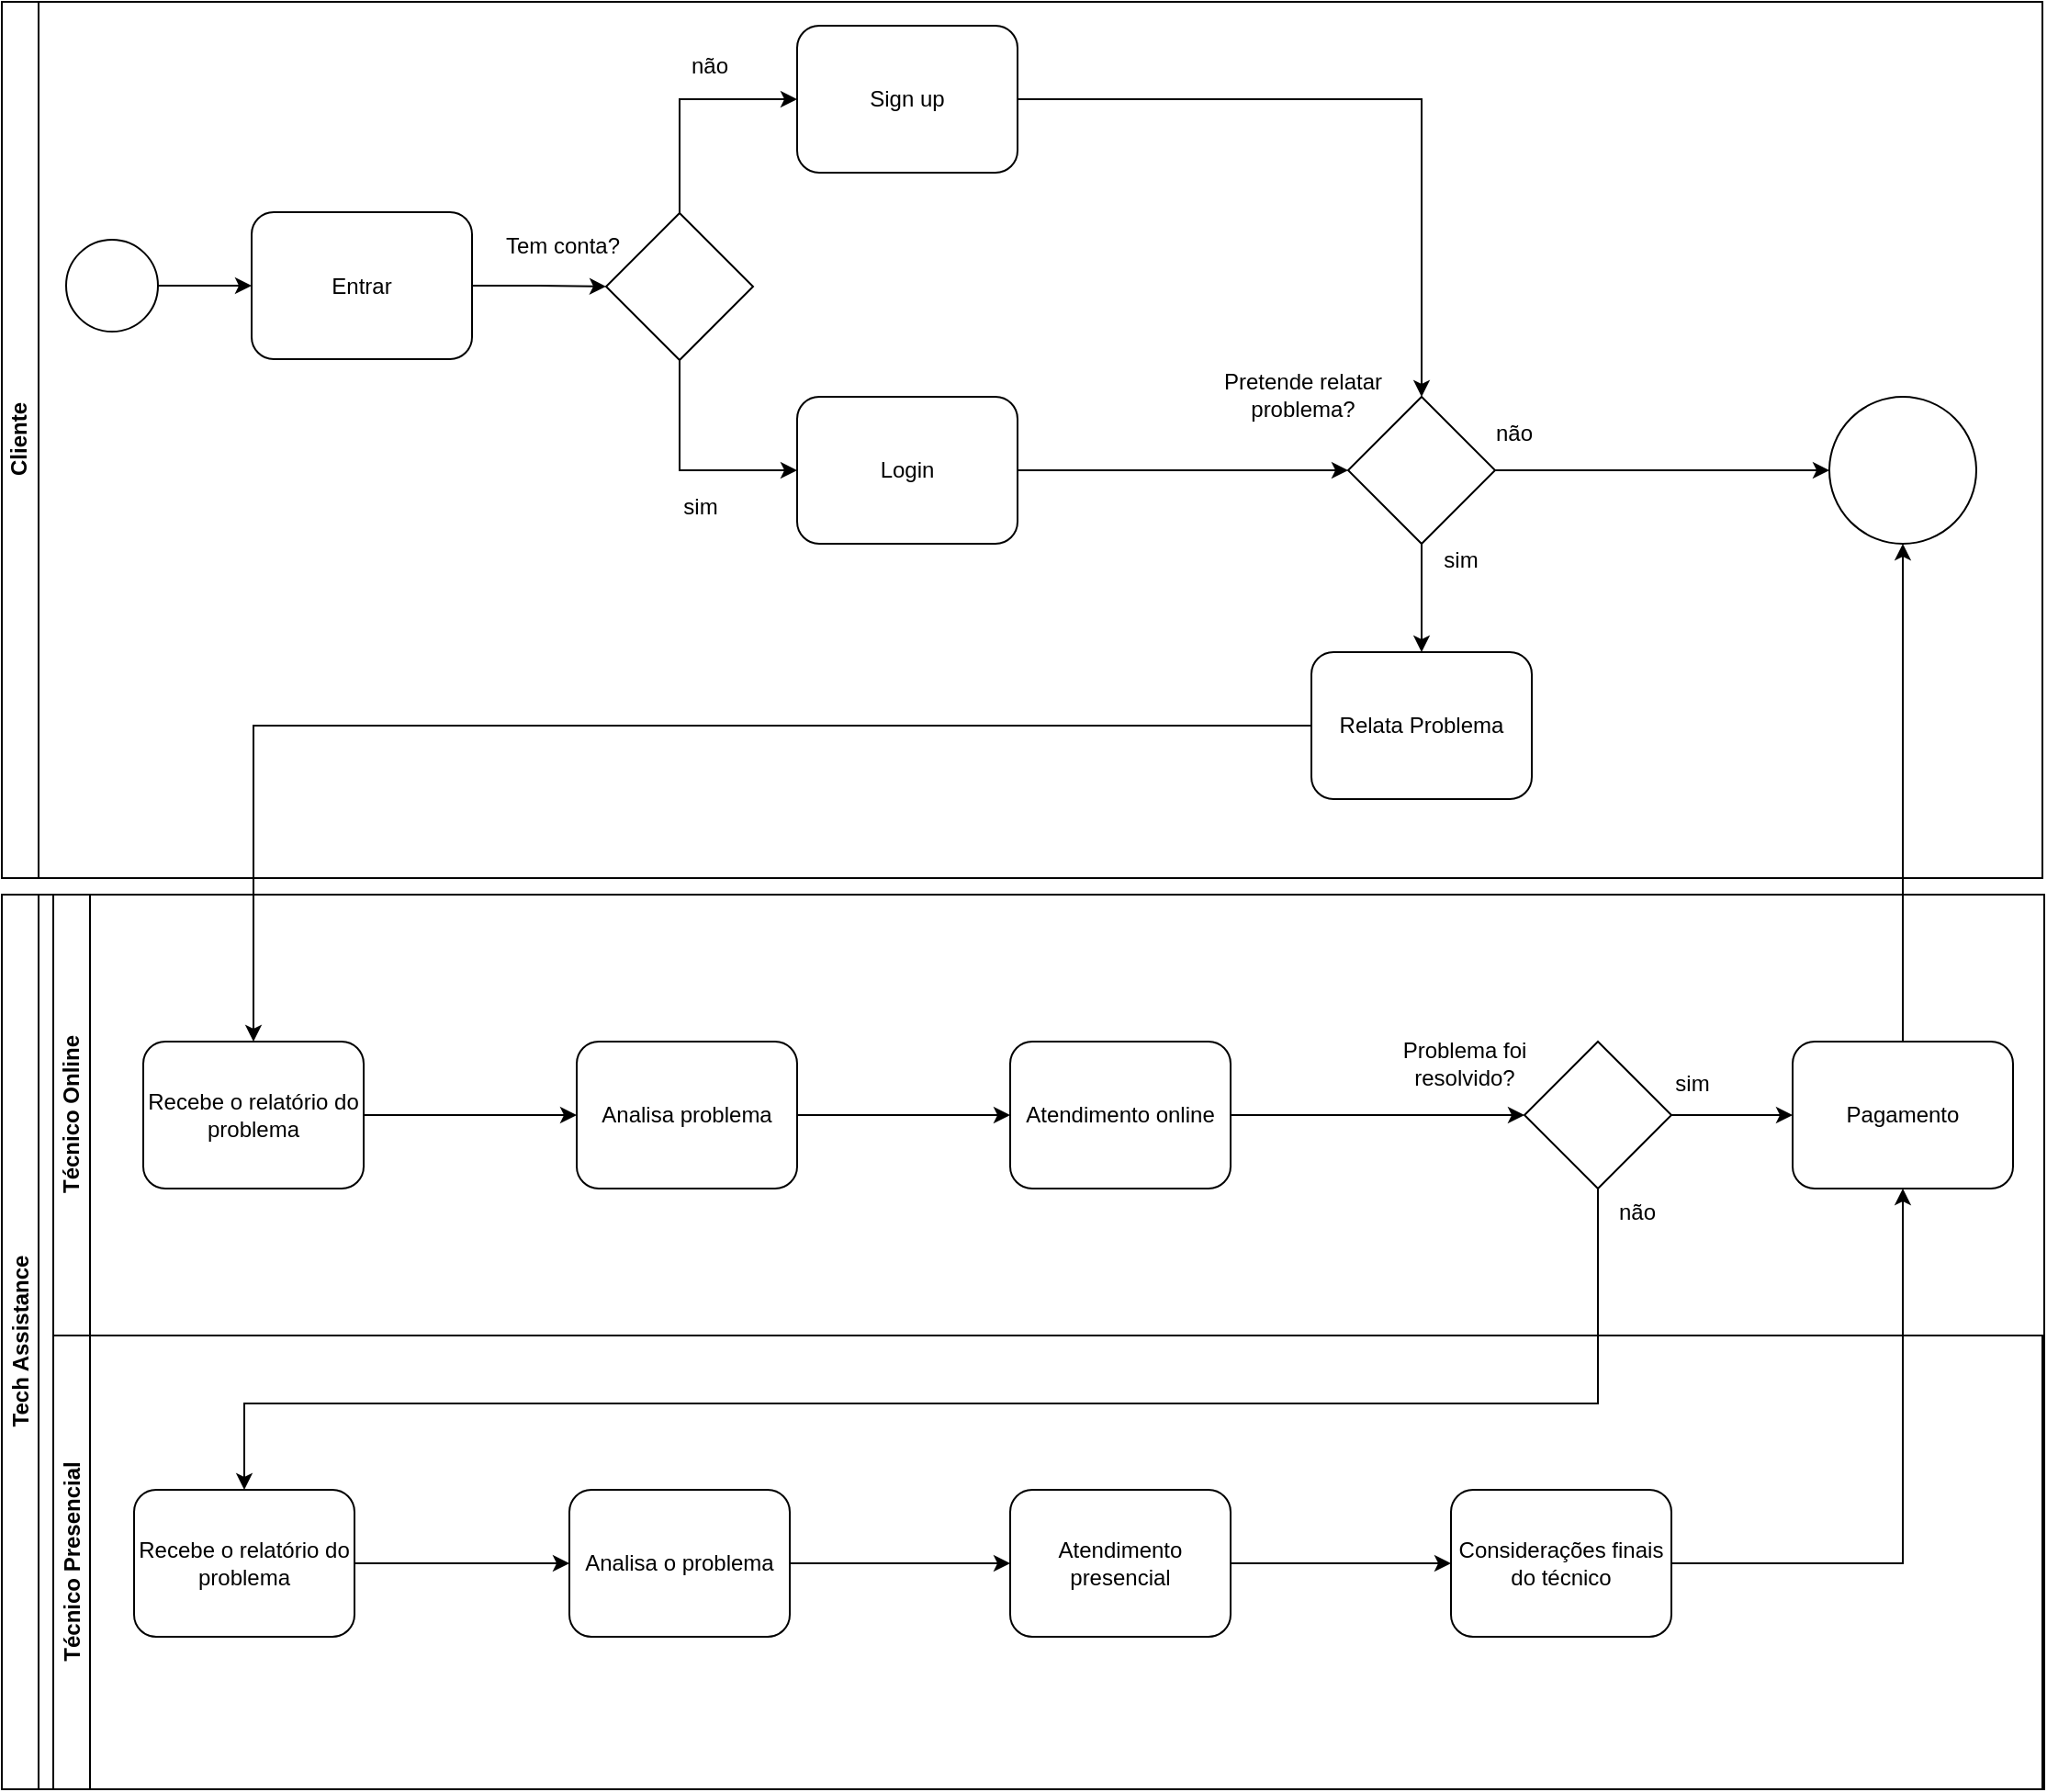 <mxfile version="14.4.7" type="github">
  <diagram id="fhYrM6fedOREc8LX-6zd" name="Page-1">
    <mxGraphModel dx="1304" dy="620" grid="0" gridSize="10" guides="1" tooltips="1" connect="1" arrows="1" fold="1" page="1" pageScale="1" pageWidth="1169" pageHeight="1654" math="0" shadow="0">
      <root>
        <mxCell id="0" />
        <mxCell id="1" parent="0" />
        <mxCell id="6hOFbWfF97zYFT2G8j-g-1" value="Cliente" style="swimlane;html=1;horizontal=0;startSize=20;" parent="1" vertex="1">
          <mxGeometry x="29" y="41" width="1111" height="477" as="geometry" />
        </mxCell>
        <mxCell id="6hOFbWfF97zYFT2G8j-g-12" style="edgeStyle=orthogonalEdgeStyle;rounded=0;orthogonalLoop=1;jettySize=auto;html=1;exitX=1;exitY=0.5;exitDx=0;exitDy=0;entryX=0;entryY=0.5;entryDx=0;entryDy=0;" parent="6hOFbWfF97zYFT2G8j-g-1" source="6hOFbWfF97zYFT2G8j-g-3" target="6hOFbWfF97zYFT2G8j-g-5" edge="1">
          <mxGeometry relative="1" as="geometry" />
        </mxCell>
        <mxCell id="6hOFbWfF97zYFT2G8j-g-3" value="" style="shape=mxgraph.bpmn.shape;html=1;verticalLabelPosition=bottom;labelBackgroundColor=#ffffff;verticalAlign=top;align=center;perimeter=ellipsePerimeter;outlineConnect=0;outline=standard;symbol=general;" parent="6hOFbWfF97zYFT2G8j-g-1" vertex="1">
          <mxGeometry x="35" y="129.5" width="50" height="50" as="geometry" />
        </mxCell>
        <mxCell id="6hOFbWfF97zYFT2G8j-g-7" style="edgeStyle=orthogonalEdgeStyle;rounded=0;orthogonalLoop=1;jettySize=auto;html=1;exitX=1;exitY=0.5;exitDx=0;exitDy=0;entryX=0;entryY=0.5;entryDx=0;entryDy=0;" parent="6hOFbWfF97zYFT2G8j-g-1" source="6hOFbWfF97zYFT2G8j-g-5" target="6hOFbWfF97zYFT2G8j-g-6" edge="1">
          <mxGeometry relative="1" as="geometry" />
        </mxCell>
        <mxCell id="6hOFbWfF97zYFT2G8j-g-5" value="Entrar" style="shape=ext;rounded=1;html=1;whiteSpace=wrap;" parent="6hOFbWfF97zYFT2G8j-g-1" vertex="1">
          <mxGeometry x="136" y="114.5" width="120" height="80" as="geometry" />
        </mxCell>
        <mxCell id="6hOFbWfF97zYFT2G8j-g-10" style="edgeStyle=orthogonalEdgeStyle;rounded=0;orthogonalLoop=1;jettySize=auto;html=1;exitX=0.5;exitY=0;exitDx=0;exitDy=0;entryX=0;entryY=0.5;entryDx=0;entryDy=0;" parent="6hOFbWfF97zYFT2G8j-g-1" source="6hOFbWfF97zYFT2G8j-g-6" target="6hOFbWfF97zYFT2G8j-g-9" edge="1">
          <mxGeometry relative="1" as="geometry" />
        </mxCell>
        <mxCell id="6hOFbWfF97zYFT2G8j-g-11" style="edgeStyle=orthogonalEdgeStyle;rounded=0;orthogonalLoop=1;jettySize=auto;html=1;exitX=0.5;exitY=1;exitDx=0;exitDy=0;entryX=0;entryY=0.5;entryDx=0;entryDy=0;" parent="6hOFbWfF97zYFT2G8j-g-1" source="6hOFbWfF97zYFT2G8j-g-6" target="6hOFbWfF97zYFT2G8j-g-8" edge="1">
          <mxGeometry relative="1" as="geometry" />
        </mxCell>
        <mxCell id="6hOFbWfF97zYFT2G8j-g-6" value="" style="rhombus;whiteSpace=wrap;html=1;" parent="6hOFbWfF97zYFT2G8j-g-1" vertex="1">
          <mxGeometry x="329" y="115" width="80" height="80" as="geometry" />
        </mxCell>
        <mxCell id="6hOFbWfF97zYFT2G8j-g-22" style="edgeStyle=orthogonalEdgeStyle;rounded=0;orthogonalLoop=1;jettySize=auto;html=1;exitX=1;exitY=0.5;exitDx=0;exitDy=0;entryX=0;entryY=0.5;entryDx=0;entryDy=0;" parent="6hOFbWfF97zYFT2G8j-g-1" source="6hOFbWfF97zYFT2G8j-g-8" target="6hOFbWfF97zYFT2G8j-g-21" edge="1">
          <mxGeometry relative="1" as="geometry" />
        </mxCell>
        <mxCell id="6hOFbWfF97zYFT2G8j-g-8" value="Login" style="shape=ext;rounded=1;html=1;whiteSpace=wrap;" parent="6hOFbWfF97zYFT2G8j-g-1" vertex="1">
          <mxGeometry x="433" y="215" width="120" height="80" as="geometry" />
        </mxCell>
        <mxCell id="6hOFbWfF97zYFT2G8j-g-14" style="edgeStyle=orthogonalEdgeStyle;rounded=0;orthogonalLoop=1;jettySize=auto;html=1;exitX=1;exitY=0.5;exitDx=0;exitDy=0;entryX=0.5;entryY=0;entryDx=0;entryDy=0;" parent="6hOFbWfF97zYFT2G8j-g-1" source="6hOFbWfF97zYFT2G8j-g-9" target="6hOFbWfF97zYFT2G8j-g-21" edge="1">
          <mxGeometry relative="1" as="geometry">
            <mxPoint x="713" y="53" as="targetPoint" />
          </mxGeometry>
        </mxCell>
        <mxCell id="6hOFbWfF97zYFT2G8j-g-9" value="Sign up" style="shape=ext;rounded=1;html=1;whiteSpace=wrap;" parent="6hOFbWfF97zYFT2G8j-g-1" vertex="1">
          <mxGeometry x="433" y="13" width="120" height="80" as="geometry" />
        </mxCell>
        <mxCell id="6hOFbWfF97zYFT2G8j-g-16" value="Tem conta?" style="text;html=1;align=center;verticalAlign=middle;resizable=0;points=[];autosize=1;" parent="6hOFbWfF97zYFT2G8j-g-1" vertex="1">
          <mxGeometry x="269" y="124" width="72" height="18" as="geometry" />
        </mxCell>
        <mxCell id="6hOFbWfF97zYFT2G8j-g-17" value="sim" style="text;html=1;align=center;verticalAlign=middle;resizable=0;points=[];autosize=1;" parent="6hOFbWfF97zYFT2G8j-g-1" vertex="1">
          <mxGeometry x="365" y="266" width="29" height="18" as="geometry" />
        </mxCell>
        <mxCell id="6hOFbWfF97zYFT2G8j-g-18" value="não" style="text;html=1;align=center;verticalAlign=middle;resizable=0;points=[];autosize=1;" parent="6hOFbWfF97zYFT2G8j-g-1" vertex="1">
          <mxGeometry x="370" y="26" width="30" height="18" as="geometry" />
        </mxCell>
        <mxCell id="6hOFbWfF97zYFT2G8j-g-26" style="edgeStyle=orthogonalEdgeStyle;rounded=0;orthogonalLoop=1;jettySize=auto;html=1;exitX=1;exitY=0.5;exitDx=0;exitDy=0;entryX=0;entryY=0.5;entryDx=0;entryDy=0;" parent="6hOFbWfF97zYFT2G8j-g-1" source="6hOFbWfF97zYFT2G8j-g-21" target="6hOFbWfF97zYFT2G8j-g-25" edge="1">
          <mxGeometry relative="1" as="geometry" />
        </mxCell>
        <mxCell id="6hOFbWfF97zYFT2G8j-g-32" style="edgeStyle=orthogonalEdgeStyle;rounded=0;orthogonalLoop=1;jettySize=auto;html=1;exitX=0.5;exitY=1;exitDx=0;exitDy=0;entryX=0.5;entryY=0;entryDx=0;entryDy=0;" parent="6hOFbWfF97zYFT2G8j-g-1" source="6hOFbWfF97zYFT2G8j-g-21" target="6hOFbWfF97zYFT2G8j-g-31" edge="1">
          <mxGeometry relative="1" as="geometry" />
        </mxCell>
        <mxCell id="6hOFbWfF97zYFT2G8j-g-21" value="" style="rhombus;whiteSpace=wrap;html=1;" parent="6hOFbWfF97zYFT2G8j-g-1" vertex="1">
          <mxGeometry x="733" y="215" width="80" height="80" as="geometry" />
        </mxCell>
        <mxCell id="6hOFbWfF97zYFT2G8j-g-24" value="Pretende relatar&lt;br&gt;problema?" style="text;html=1;align=center;verticalAlign=middle;resizable=0;points=[];autosize=1;" parent="6hOFbWfF97zYFT2G8j-g-1" vertex="1">
          <mxGeometry x="660" y="198" width="96" height="32" as="geometry" />
        </mxCell>
        <mxCell id="6hOFbWfF97zYFT2G8j-g-25" value="" style="ellipse;whiteSpace=wrap;html=1;aspect=fixed;" parent="6hOFbWfF97zYFT2G8j-g-1" vertex="1">
          <mxGeometry x="995" y="215" width="80" height="80" as="geometry" />
        </mxCell>
        <mxCell id="6hOFbWfF97zYFT2G8j-g-27" value="não" style="text;html=1;align=center;verticalAlign=middle;resizable=0;points=[];autosize=1;" parent="6hOFbWfF97zYFT2G8j-g-1" vertex="1">
          <mxGeometry x="808" y="226" width="30" height="18" as="geometry" />
        </mxCell>
        <mxCell id="6hOFbWfF97zYFT2G8j-g-28" value="sim" style="text;html=1;align=center;verticalAlign=middle;resizable=0;points=[];autosize=1;" parent="6hOFbWfF97zYFT2G8j-g-1" vertex="1">
          <mxGeometry x="779" y="295" width="29" height="18" as="geometry" />
        </mxCell>
        <mxCell id="6hOFbWfF97zYFT2G8j-g-31" value="Relata Problema" style="shape=ext;rounded=1;html=1;whiteSpace=wrap;" parent="6hOFbWfF97zYFT2G8j-g-1" vertex="1">
          <mxGeometry x="713" y="354" width="120" height="80" as="geometry" />
        </mxCell>
        <mxCell id="6hOFbWfF97zYFT2G8j-g-20" value="Tech Assistance" style="swimlane;html=1;horizontal=0;startSize=20;" parent="1" vertex="1">
          <mxGeometry x="29" y="527" width="1112" height="487" as="geometry" />
        </mxCell>
        <mxCell id="6hOFbWfF97zYFT2G8j-g-30" value="Técnico Online" style="swimlane;html=1;horizontal=0;startSize=20;" parent="6hOFbWfF97zYFT2G8j-g-20" vertex="1">
          <mxGeometry x="28" width="1084" height="240" as="geometry" />
        </mxCell>
        <mxCell id="6hOFbWfF97zYFT2G8j-g-37" style="edgeStyle=orthogonalEdgeStyle;rounded=0;orthogonalLoop=1;jettySize=auto;html=1;exitX=1;exitY=0.5;exitDx=0;exitDy=0;entryX=0;entryY=0.5;entryDx=0;entryDy=0;" parent="6hOFbWfF97zYFT2G8j-g-30" source="6hOFbWfF97zYFT2G8j-g-33" target="6hOFbWfF97zYFT2G8j-g-36" edge="1">
          <mxGeometry relative="1" as="geometry" />
        </mxCell>
        <mxCell id="6hOFbWfF97zYFT2G8j-g-33" value="Recebe o relatório do problema" style="shape=ext;rounded=1;html=1;whiteSpace=wrap;" parent="6hOFbWfF97zYFT2G8j-g-30" vertex="1">
          <mxGeometry x="49" y="80" width="120" height="80" as="geometry" />
        </mxCell>
        <mxCell id="6hOFbWfF97zYFT2G8j-g-41" style="edgeStyle=orthogonalEdgeStyle;rounded=0;orthogonalLoop=1;jettySize=auto;html=1;exitX=1;exitY=0.5;exitDx=0;exitDy=0;entryX=0;entryY=0.5;entryDx=0;entryDy=0;" parent="6hOFbWfF97zYFT2G8j-g-30" source="6hOFbWfF97zYFT2G8j-g-36" target="6hOFbWfF97zYFT2G8j-g-40" edge="1">
          <mxGeometry relative="1" as="geometry" />
        </mxCell>
        <mxCell id="6hOFbWfF97zYFT2G8j-g-36" value="Analisa problema" style="shape=ext;rounded=1;html=1;whiteSpace=wrap;" parent="6hOFbWfF97zYFT2G8j-g-30" vertex="1">
          <mxGeometry x="285" y="80" width="120" height="80" as="geometry" />
        </mxCell>
        <mxCell id="6hOFbWfF97zYFT2G8j-g-43" style="edgeStyle=orthogonalEdgeStyle;rounded=0;orthogonalLoop=1;jettySize=auto;html=1;exitX=1;exitY=0.5;exitDx=0;exitDy=0;entryX=0;entryY=0.5;entryDx=0;entryDy=0;" parent="6hOFbWfF97zYFT2G8j-g-30" source="6hOFbWfF97zYFT2G8j-g-40" target="6hOFbWfF97zYFT2G8j-g-42" edge="1">
          <mxGeometry relative="1" as="geometry" />
        </mxCell>
        <mxCell id="6hOFbWfF97zYFT2G8j-g-40" value="Atendimento online" style="shape=ext;rounded=1;html=1;whiteSpace=wrap;" parent="6hOFbWfF97zYFT2G8j-g-30" vertex="1">
          <mxGeometry x="521" y="80" width="120" height="80" as="geometry" />
        </mxCell>
        <mxCell id="LkQ3J-r3MltWaJuAtTZb-3" style="edgeStyle=orthogonalEdgeStyle;rounded=0;orthogonalLoop=1;jettySize=auto;html=1;exitX=1;exitY=0.5;exitDx=0;exitDy=0;" edge="1" parent="6hOFbWfF97zYFT2G8j-g-30" source="6hOFbWfF97zYFT2G8j-g-42" target="LkQ3J-r3MltWaJuAtTZb-1">
          <mxGeometry relative="1" as="geometry" />
        </mxCell>
        <mxCell id="6hOFbWfF97zYFT2G8j-g-42" value="" style="rhombus;whiteSpace=wrap;html=1;" parent="6hOFbWfF97zYFT2G8j-g-30" vertex="1">
          <mxGeometry x="801" y="80" width="80" height="80" as="geometry" />
        </mxCell>
        <mxCell id="6hOFbWfF97zYFT2G8j-g-45" value="Problema foi&lt;br&gt;resolvido?" style="text;html=1;align=center;verticalAlign=middle;resizable=0;points=[];autosize=1;" parent="6hOFbWfF97zYFT2G8j-g-30" vertex="1">
          <mxGeometry x="729" y="76" width="77" height="32" as="geometry" />
        </mxCell>
        <mxCell id="6hOFbWfF97zYFT2G8j-g-46" value="sim" style="text;html=1;align=center;verticalAlign=middle;resizable=0;points=[];autosize=1;" parent="6hOFbWfF97zYFT2G8j-g-30" vertex="1">
          <mxGeometry x="877" y="94" width="29" height="18" as="geometry" />
        </mxCell>
        <mxCell id="6hOFbWfF97zYFT2G8j-g-47" value="não" style="text;html=1;align=center;verticalAlign=middle;resizable=0;points=[];autosize=1;" parent="6hOFbWfF97zYFT2G8j-g-30" vertex="1">
          <mxGeometry x="847" y="164" width="30" height="18" as="geometry" />
        </mxCell>
        <mxCell id="LkQ3J-r3MltWaJuAtTZb-1" value="Pagamento" style="shape=ext;rounded=1;html=1;whiteSpace=wrap;" vertex="1" parent="6hOFbWfF97zYFT2G8j-g-30">
          <mxGeometry x="947" y="80" width="120" height="80" as="geometry" />
        </mxCell>
        <mxCell id="6hOFbWfF97zYFT2G8j-g-49" value="Técnico Presencial" style="swimlane;html=1;horizontal=0;startSize=20;" parent="6hOFbWfF97zYFT2G8j-g-20" vertex="1">
          <mxGeometry x="28" y="240" width="1083" height="247" as="geometry" />
        </mxCell>
        <mxCell id="6hOFbWfF97zYFT2G8j-g-53" style="edgeStyle=orthogonalEdgeStyle;rounded=0;orthogonalLoop=1;jettySize=auto;html=1;exitX=1;exitY=0.5;exitDx=0;exitDy=0;entryX=0;entryY=0.5;entryDx=0;entryDy=0;" parent="6hOFbWfF97zYFT2G8j-g-49" source="6hOFbWfF97zYFT2G8j-g-50" target="6hOFbWfF97zYFT2G8j-g-52" edge="1">
          <mxGeometry relative="1" as="geometry" />
        </mxCell>
        <mxCell id="6hOFbWfF97zYFT2G8j-g-50" value="Recebe o relatório do problema" style="shape=ext;rounded=1;html=1;whiteSpace=wrap;" parent="6hOFbWfF97zYFT2G8j-g-49" vertex="1">
          <mxGeometry x="44" y="84" width="120" height="80" as="geometry" />
        </mxCell>
        <mxCell id="6hOFbWfF97zYFT2G8j-g-55" style="edgeStyle=orthogonalEdgeStyle;rounded=0;orthogonalLoop=1;jettySize=auto;html=1;exitX=1;exitY=0.5;exitDx=0;exitDy=0;entryX=0;entryY=0.5;entryDx=0;entryDy=0;" parent="6hOFbWfF97zYFT2G8j-g-49" source="6hOFbWfF97zYFT2G8j-g-52" target="6hOFbWfF97zYFT2G8j-g-54" edge="1">
          <mxGeometry relative="1" as="geometry" />
        </mxCell>
        <mxCell id="6hOFbWfF97zYFT2G8j-g-52" value="Analisa o problema" style="shape=ext;rounded=1;html=1;whiteSpace=wrap;" parent="6hOFbWfF97zYFT2G8j-g-49" vertex="1">
          <mxGeometry x="281" y="84" width="120" height="80" as="geometry" />
        </mxCell>
        <mxCell id="6hOFbWfF97zYFT2G8j-g-57" style="edgeStyle=orthogonalEdgeStyle;rounded=0;orthogonalLoop=1;jettySize=auto;html=1;exitX=1;exitY=0.5;exitDx=0;exitDy=0;entryX=0;entryY=0.5;entryDx=0;entryDy=0;" parent="6hOFbWfF97zYFT2G8j-g-49" source="6hOFbWfF97zYFT2G8j-g-54" target="6hOFbWfF97zYFT2G8j-g-56" edge="1">
          <mxGeometry relative="1" as="geometry" />
        </mxCell>
        <mxCell id="6hOFbWfF97zYFT2G8j-g-54" value="Atendimento presencial" style="shape=ext;rounded=1;html=1;whiteSpace=wrap;" parent="6hOFbWfF97zYFT2G8j-g-49" vertex="1">
          <mxGeometry x="521" y="84" width="120" height="80" as="geometry" />
        </mxCell>
        <mxCell id="6hOFbWfF97zYFT2G8j-g-56" value="Considerações finais do técnico" style="shape=ext;rounded=1;html=1;whiteSpace=wrap;" parent="6hOFbWfF97zYFT2G8j-g-49" vertex="1">
          <mxGeometry x="761" y="84" width="120" height="80" as="geometry" />
        </mxCell>
        <mxCell id="6hOFbWfF97zYFT2G8j-g-51" style="edgeStyle=orthogonalEdgeStyle;rounded=0;orthogonalLoop=1;jettySize=auto;html=1;exitX=0.5;exitY=1;exitDx=0;exitDy=0;entryX=0.5;entryY=0;entryDx=0;entryDy=0;" parent="6hOFbWfF97zYFT2G8j-g-20" source="6hOFbWfF97zYFT2G8j-g-42" target="6hOFbWfF97zYFT2G8j-g-50" edge="1">
          <mxGeometry relative="1" as="geometry">
            <Array as="points">
              <mxPoint x="869" y="277" />
              <mxPoint x="132" y="277" />
            </Array>
          </mxGeometry>
        </mxCell>
        <mxCell id="LkQ3J-r3MltWaJuAtTZb-2" style="edgeStyle=orthogonalEdgeStyle;rounded=0;orthogonalLoop=1;jettySize=auto;html=1;exitX=1;exitY=0.5;exitDx=0;exitDy=0;" edge="1" parent="6hOFbWfF97zYFT2G8j-g-20" source="6hOFbWfF97zYFT2G8j-g-56" target="LkQ3J-r3MltWaJuAtTZb-1">
          <mxGeometry relative="1" as="geometry" />
        </mxCell>
        <mxCell id="6hOFbWfF97zYFT2G8j-g-48" style="edgeStyle=orthogonalEdgeStyle;rounded=0;orthogonalLoop=1;jettySize=auto;html=1;exitX=0;exitY=0.5;exitDx=0;exitDy=0;entryX=0.5;entryY=0;entryDx=0;entryDy=0;" parent="1" source="6hOFbWfF97zYFT2G8j-g-31" target="6hOFbWfF97zYFT2G8j-g-33" edge="1">
          <mxGeometry relative="1" as="geometry" />
        </mxCell>
        <mxCell id="LkQ3J-r3MltWaJuAtTZb-4" style="edgeStyle=orthogonalEdgeStyle;rounded=0;orthogonalLoop=1;jettySize=auto;html=1;exitX=0.5;exitY=0;exitDx=0;exitDy=0;entryX=0.5;entryY=1;entryDx=0;entryDy=0;" edge="1" parent="1" source="LkQ3J-r3MltWaJuAtTZb-1" target="6hOFbWfF97zYFT2G8j-g-25">
          <mxGeometry relative="1" as="geometry" />
        </mxCell>
      </root>
    </mxGraphModel>
  </diagram>
</mxfile>
